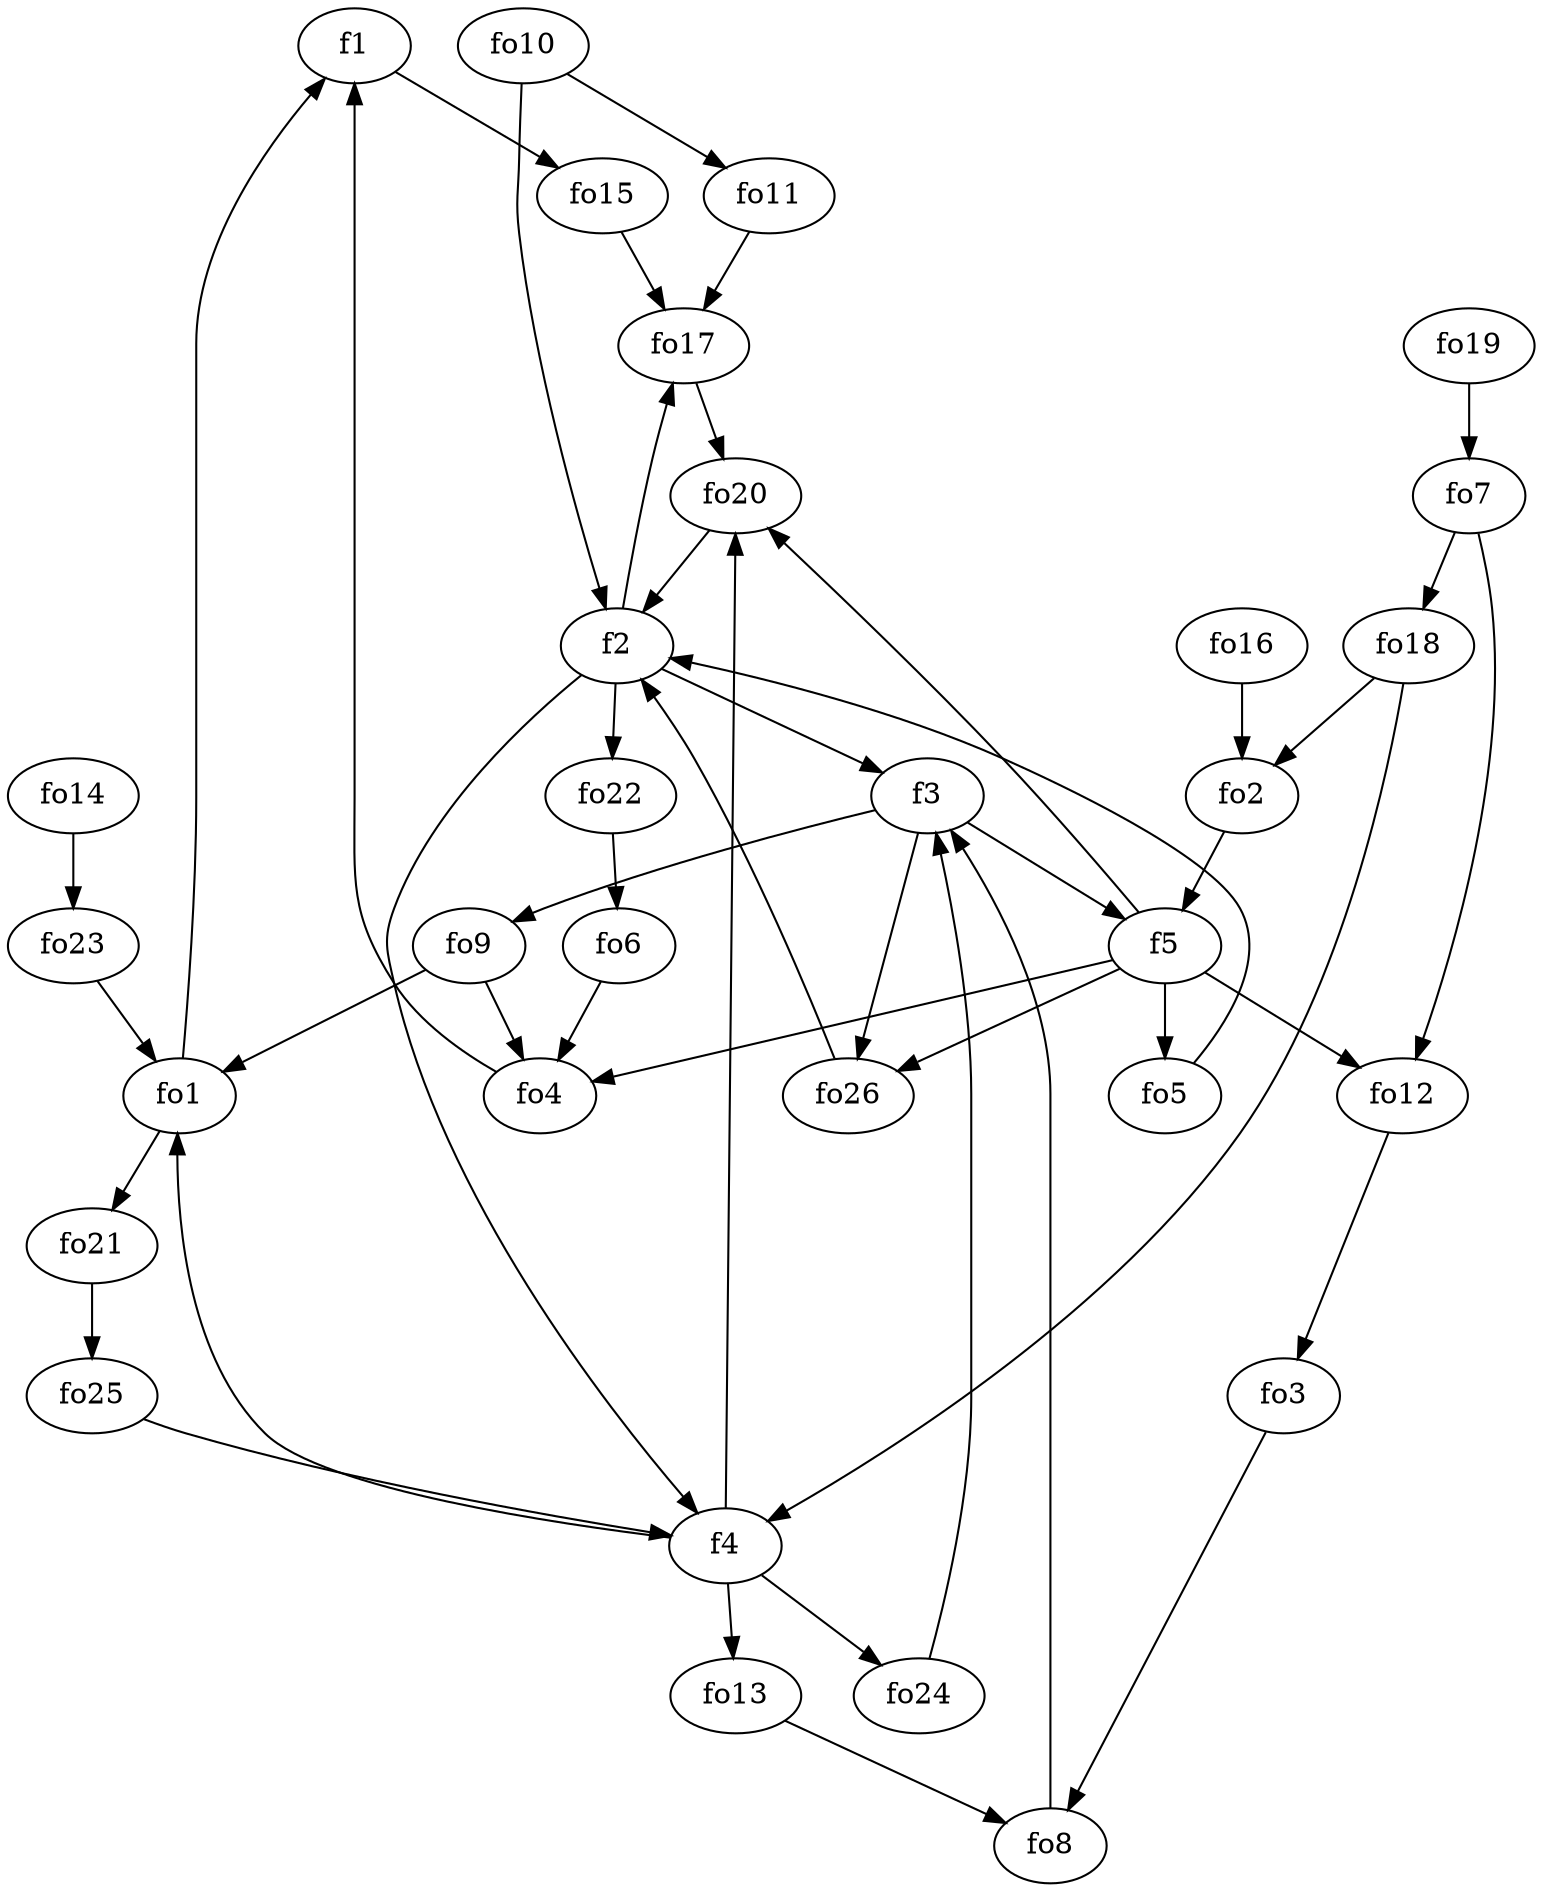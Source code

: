 strict digraph  {
f1;
f2;
f3;
f4;
f5;
fo1;
fo2;
fo3;
fo4;
fo5;
fo6;
fo7;
fo8;
fo9;
fo10;
fo11;
fo12;
fo13;
fo14;
fo15;
fo16;
fo17;
fo18;
fo19;
fo20;
fo21;
fo22;
fo23;
fo24;
fo25;
fo26;
f1 -> fo15  [weight=2];
f2 -> f4  [weight=2];
f2 -> f3  [weight=2];
f2 -> fo17  [weight=2];
f2 -> fo22  [weight=2];
f3 -> f5  [weight=2];
f3 -> fo26  [weight=2];
f3 -> fo9  [weight=2];
f4 -> fo1  [weight=2];
f4 -> fo20  [weight=2];
f4 -> fo13  [weight=2];
f4 -> fo24  [weight=2];
f5 -> fo5  [weight=2];
f5 -> fo4  [weight=2];
f5 -> fo20  [weight=2];
f5 -> fo12  [weight=2];
f5 -> fo26  [weight=2];
fo1 -> f1  [weight=2];
fo1 -> fo21  [weight=2];
fo2 -> f5  [weight=2];
fo3 -> fo8  [weight=2];
fo4 -> f1  [weight=2];
fo5 -> f2  [weight=2];
fo6 -> fo4  [weight=2];
fo7 -> fo18  [weight=2];
fo7 -> fo12  [weight=2];
fo8 -> f3  [weight=2];
fo9 -> fo1  [weight=2];
fo9 -> fo4  [weight=2];
fo10 -> f2  [weight=2];
fo10 -> fo11  [weight=2];
fo11 -> fo17  [weight=2];
fo12 -> fo3  [weight=2];
fo13 -> fo8  [weight=2];
fo14 -> fo23  [weight=2];
fo15 -> fo17  [weight=2];
fo16 -> fo2  [weight=2];
fo17 -> fo20  [weight=2];
fo18 -> fo2  [weight=2];
fo18 -> f4  [weight=2];
fo19 -> fo7  [weight=2];
fo20 -> f2  [weight=2];
fo21 -> fo25  [weight=2];
fo22 -> fo6  [weight=2];
fo23 -> fo1  [weight=2];
fo24 -> f3  [weight=2];
fo25 -> f4  [weight=2];
fo26 -> f2  [weight=2];
}
